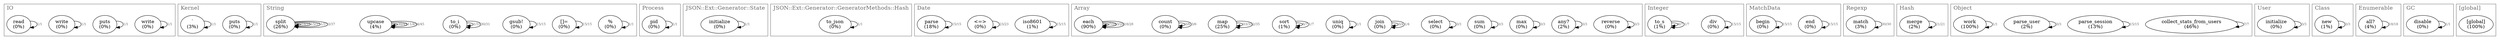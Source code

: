 digraph "Profile" {
labelloc=t;
labeljust=l;
subgraph "Thread 70098836745760" {
70098845580600 [label="write\n(0%)"];
70098845580600 -> 70098845580600 [label="1/1" fontsize=10 fontcolor="#666666"];
70098845580620 [label="puts\n(0%)"];
70098845580620 -> 70098845580620 [label="1/1" fontsize=10 fontcolor="#666666"];
70098845580640 [label="puts\n(0%)"];
70098845580640 -> 70098845580640 [label="1/1" fontsize=10 fontcolor="#666666"];
70098845580660 [label="%\n(0%)"];
70098845580660 -> 70098845580660 [label="1/1" fontsize=10 fontcolor="#666666"];
70098845580680 [label="`\n(3%)"];
70098845580680 -> 70098845580680 [label="1/1" fontsize=10 fontcolor="#666666"];
70098845580700 [label="pid\n(0%)"];
70098845580700 -> 70098845580700 [label="1/1" fontsize=10 fontcolor="#666666"];
70098845580720 [label="write\n(0%)"];
70098845580720 -> 70098845580720 [label="1/1" fontsize=10 fontcolor="#666666"];
70098845580740 [label="initialize\n(0%)"];
70098845580740 -> 70098845580740 [label="1/1" fontsize=10 fontcolor="#666666"];
70098845580760 [label="to_json\n(0%)"];
70098845580760 -> 70098845580760 [label="1/1" fontsize=10 fontcolor="#666666"];
70098845580780 [label="iso8601\n(1%)"];
70098845580780 -> 70098845580780 [label="15/15" fontsize=10 fontcolor="#666666"];
70098845580800 [label="reverse\n(0%)"];
70098845580800 -> 70098845580800 [label="3/3" fontsize=10 fontcolor="#666666"];
70098845580820 [label="<=>\n(0%)"];
70098845580820 -> 70098845580820 [label="23/23" fontsize=10 fontcolor="#666666"];
70098845580840 [label="div\n(0%)"];
70098845580840 -> 70098845580840 [label="15/15" fontsize=10 fontcolor="#666666"];
70098845580860 [label="[]=\n(0%)"];
70098845580860 -> 70098845580860 [label="15/15" fontsize=10 fontcolor="#666666"];
70098845580880 [label="end\n(0%)"];
70098845580880 -> 70098845580880 [label="15/15" fontsize=10 fontcolor="#666666"];
70098845580900 [label="begin\n(0%)"];
70098845580900 -> 70098845580900 [label="15/15" fontsize=10 fontcolor="#666666"];
70098845580920 [label="match\n(3%)"];
70098845580920 -> 70098845580920 [label="30/30" fontsize=10 fontcolor="#666666"];
70098845580940 [label="gsub!\n(0%)"];
70098845580940 -> 70098845580940 [label="15/15" fontsize=10 fontcolor="#666666"];
70098845580960 [label="parse\n(18%)"];
70098845580960 -> 70098845580960 [label="15/15" fontsize=10 fontcolor="#666666"];
70098845580980 [label="any?\n(2%)"];
70098845580980 -> 70098845580980 [label="3/3" fontsize=10 fontcolor="#666666"];
70098845581000 [label="max\n(0%)"];
70098845581000 -> 70098845581000 [label="3/3" fontsize=10 fontcolor="#666666"];
70098845581020 [label="to_s\n(1%)"];
70098845581020 -> 70098845581020 [label="6/7" fontsize=10 fontcolor="#666666"];
70098845581020 -> 70098845581020 [label="1/7" fontsize=10 fontcolor="#666666"];
70098845581040 [label="sum\n(0%)"];
70098845581040 -> 70098845581040 [label="3/3" fontsize=10 fontcolor="#666666"];
70098845581060 [label="to_i\n(0%)"];
70098845581060 -> 70098845581060 [label="1/31" fontsize=10 fontcolor="#666666"];
70098845581060 -> 70098845581060 [label="30/31" fontsize=10 fontcolor="#666666"];
70098845581080 [label="merge\n(2%)"];
70098845581080 -> 70098845581080 [label="21/21" fontsize=10 fontcolor="#666666"];
70098845581100 [label="collect_stats_from_users\n(46%)"];
70098845581100 -> 70098845581100 [label="7/7" fontsize=10 fontcolor="#666666"];
70098845581120 [label="initialize\n(0%)"];
70098845581120 -> 70098845581120 [label="3/3" fontsize=10 fontcolor="#666666"];
70098845581140 [label="new\n(1%)"];
70098845581140 -> 70098845581140 [label="3/3" fontsize=10 fontcolor="#666666"];
70098845581160 [label="select\n(0%)"];
70098845581160 -> 70098845581160 [label="3/3" fontsize=10 fontcolor="#666666"];
70098845581180 [label="join\n(0%)"];
70098845581180 -> 70098845581180 [label="3/4" fontsize=10 fontcolor="#666666"];
70098845581180 -> 70098845581180 [label="1/4" fontsize=10 fontcolor="#666666"];
70098845581200 [label="uniq\n(0%)"];
70098845581200 -> 70098845581200 [label="1/1" fontsize=10 fontcolor="#666666"];
70098845581220 [label="sort\n(1%)"];
70098845581220 -> 70098845581220 [label="6/7" fontsize=10 fontcolor="#666666"];
70098845581220 -> 70098845581220 [label="1/7" fontsize=10 fontcolor="#666666"];
70098845581240 [label="upcase\n(4%)"];
70098845581240 -> 70098845581240 [label="30/45" fontsize=10 fontcolor="#666666"];
70098845581240 -> 70098845581240 [label="11/45" fontsize=10 fontcolor="#666666"];
70098845581240 -> 70098845581240 [label="4/45" fontsize=10 fontcolor="#666666"];
70098845581260 [label="map\n(25%)"];
70098845581260 -> 70098845581260 [label="33/35" fontsize=10 fontcolor="#666666"];
70098845581260 -> 70098845581260 [label="2/35" fontsize=10 fontcolor="#666666"];
70098845556740 [label="all?\n(4%)"];
70098845556740 -> 70098845556740 [label="18/18" fontsize=10 fontcolor="#666666"];
70098845556760 [label="count\n(0%)"];
70098845556760 -> 70098845556760 [label="3/6" fontsize=10 fontcolor="#666666"];
70098845556760 -> 70098845556760 [label="3/6" fontsize=10 fontcolor="#666666"];
70098845556780 [label="parse_session\n(13%)"];
70098845556780 -> 70098845556780 [label="15/15" fontsize=10 fontcolor="#666666"];
70098845556800 [label="parse_user\n(2%)"];
70098845556800 -> 70098845556800 [label="3/3" fontsize=10 fontcolor="#666666"];
70098845556820 [label="each\n(90%)"];
70098845556820 -> 70098845556820 [label="7/28" fontsize=10 fontcolor="#666666"];
70098845556820 -> 70098845556820 [label="3/28" fontsize=10 fontcolor="#666666"];
70098845556820 -> 70098845556820 [label="18/28" fontsize=10 fontcolor="#666666"];
70098845556840 [label="split\n(26%)"];
70098845556840 -> 70098845556840 [label="18/37" fontsize=10 fontcolor="#666666"];
70098845556840 -> 70098845556840 [label="15/37" fontsize=10 fontcolor="#666666"];
70098845556840 -> 70098845556840 [label="1/37" fontsize=10 fontcolor="#666666"];
70098845556840 -> 70098845556840 [label="3/37" fontsize=10 fontcolor="#666666"];
70098845556860 [label="read\n(0%)"];
70098845556860 -> 70098845556860 [label="1/1" fontsize=10 fontcolor="#666666"];
70098845556880 [label="work\n(100%)"];
70098845556880 -> 70098845556880 [label="1/1" fontsize=10 fontcolor="#666666"];
70098845556900 [label="disable\n(0%)"];
70098845556900 -> 70098845556900 [label="1/1" fontsize=10 fontcolor="#666666"];
70098845556920 [label="[global]\n(100%)"];
}
subgraph cluster_70098837892400 {
label = "[global]";
fontcolor = "#666666";
fontsize = 16;
color = "#666666";
70098845556920;
}
subgraph cluster_70098836763280 {
label = "GC";
fontcolor = "#666666";
fontsize = 16;
color = "#666666";
70098845556900;
}
subgraph cluster_70098836941680 {
label = "Object";
fontcolor = "#666666";
fontsize = 16;
color = "#666666";
70098845556880;
70098845556800;
70098845556780;
70098845581100;
}
subgraph cluster_70098836815820 {
label = "IO";
fontcolor = "#666666";
fontsize = 16;
color = "#666666";
70098845556860;
70098845580720;
70098845580620;
70098845580600;
}
subgraph cluster_70098836930360 {
label = "String";
fontcolor = "#666666";
fontsize = 16;
color = "#666666";
70098845556840;
70098845581240;
70098845581060;
70098845580940;
70098845580860;
70098845580660;
}
subgraph cluster_70098836930280 {
label = "Array";
fontcolor = "#666666";
fontsize = 16;
color = "#666666";
70098845556820;
70098845556760;
70098845581260;
70098845581220;
70098845581200;
70098845581180;
70098845581160;
70098845581040;
70098845581000;
70098845580980;
70098845580800;
}
subgraph cluster_70098836925060 {
label = "Enumerable";
fontcolor = "#666666";
fontsize = 16;
color = "#666666";
70098845556740;
}
subgraph cluster_70098836941540 {
label = "Class";
fontcolor = "#666666";
fontsize = 16;
color = "#666666";
70098845581140;
}
subgraph cluster_70098845140200 {
label = "User";
fontcolor = "#666666";
fontsize = 16;
color = "#666666";
70098845581120;
}
subgraph cluster_70098836930200 {
label = "Hash";
fontcolor = "#666666";
fontsize = 16;
color = "#666666";
70098845581080;
}
subgraph cluster_70098836930520 {
label = "Integer";
fontcolor = "#666666";
fontsize = 16;
color = "#666666";
70098845581020;
70098845580840;
}
subgraph cluster_70098836998180 {
label = "Date";
fontcolor = "#666666";
fontsize = 16;
color = "#666666";
70098845580960;
70098845580820;
70098845580780;
}
subgraph cluster_70098836832080 {
label = "Regexp";
fontcolor = "#666666";
fontsize = 16;
color = "#666666";
70098845580920;
}
subgraph cluster_70098836830900 {
label = "MatchData";
fontcolor = "#666666";
fontsize = 16;
color = "#666666";
70098845580900;
70098845580880;
}
subgraph cluster_70098837415720 {
label = "JSON::Ext::Generator::GeneratorMethods::Hash";
fontcolor = "#666666";
fontsize = 16;
color = "#666666";
70098845580760;
}
subgraph cluster_70098837417160 {
label = "JSON::Ext::Generator::State";
fontcolor = "#666666";
fontsize = 16;
color = "#666666";
70098845580740;
}
subgraph cluster_70098836729540 {
label = "Process";
fontcolor = "#666666";
fontsize = 16;
color = "#666666";
70098845580700;
}
subgraph cluster_70098836941300 {
label = "Kernel";
fontcolor = "#666666";
fontsize = 16;
color = "#666666";
70098845580680;
70098845580640;
}
}
